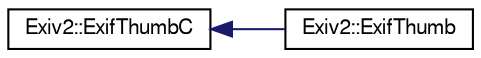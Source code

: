 digraph "Graphical Class Hierarchy"
{
  edge [fontname="FreeSans",fontsize="10",labelfontname="FreeSans",labelfontsize="10"];
  node [fontname="FreeSans",fontsize="10",shape=record];
  rankdir="LR";
  Node1 [label="Exiv2::ExifThumbC",height=0.2,width=0.4,color="black", fillcolor="white", style="filled",URL="$classExiv2_1_1ExifThumbC.html",tooltip="Access to a Exif thumbnail image. This class provides higher level accessors to the thumbnail image t..."];
  Node1 -> Node2 [dir="back",color="midnightblue",fontsize="10",style="solid",fontname="FreeSans"];
  Node2 [label="Exiv2::ExifThumb",height=0.2,width=0.4,color="black", fillcolor="white", style="filled",URL="$classExiv2_1_1ExifThumb.html",tooltip="Access and modify an Exif thumbnail image. This class implements manipulators to set and erase the th..."];
}
